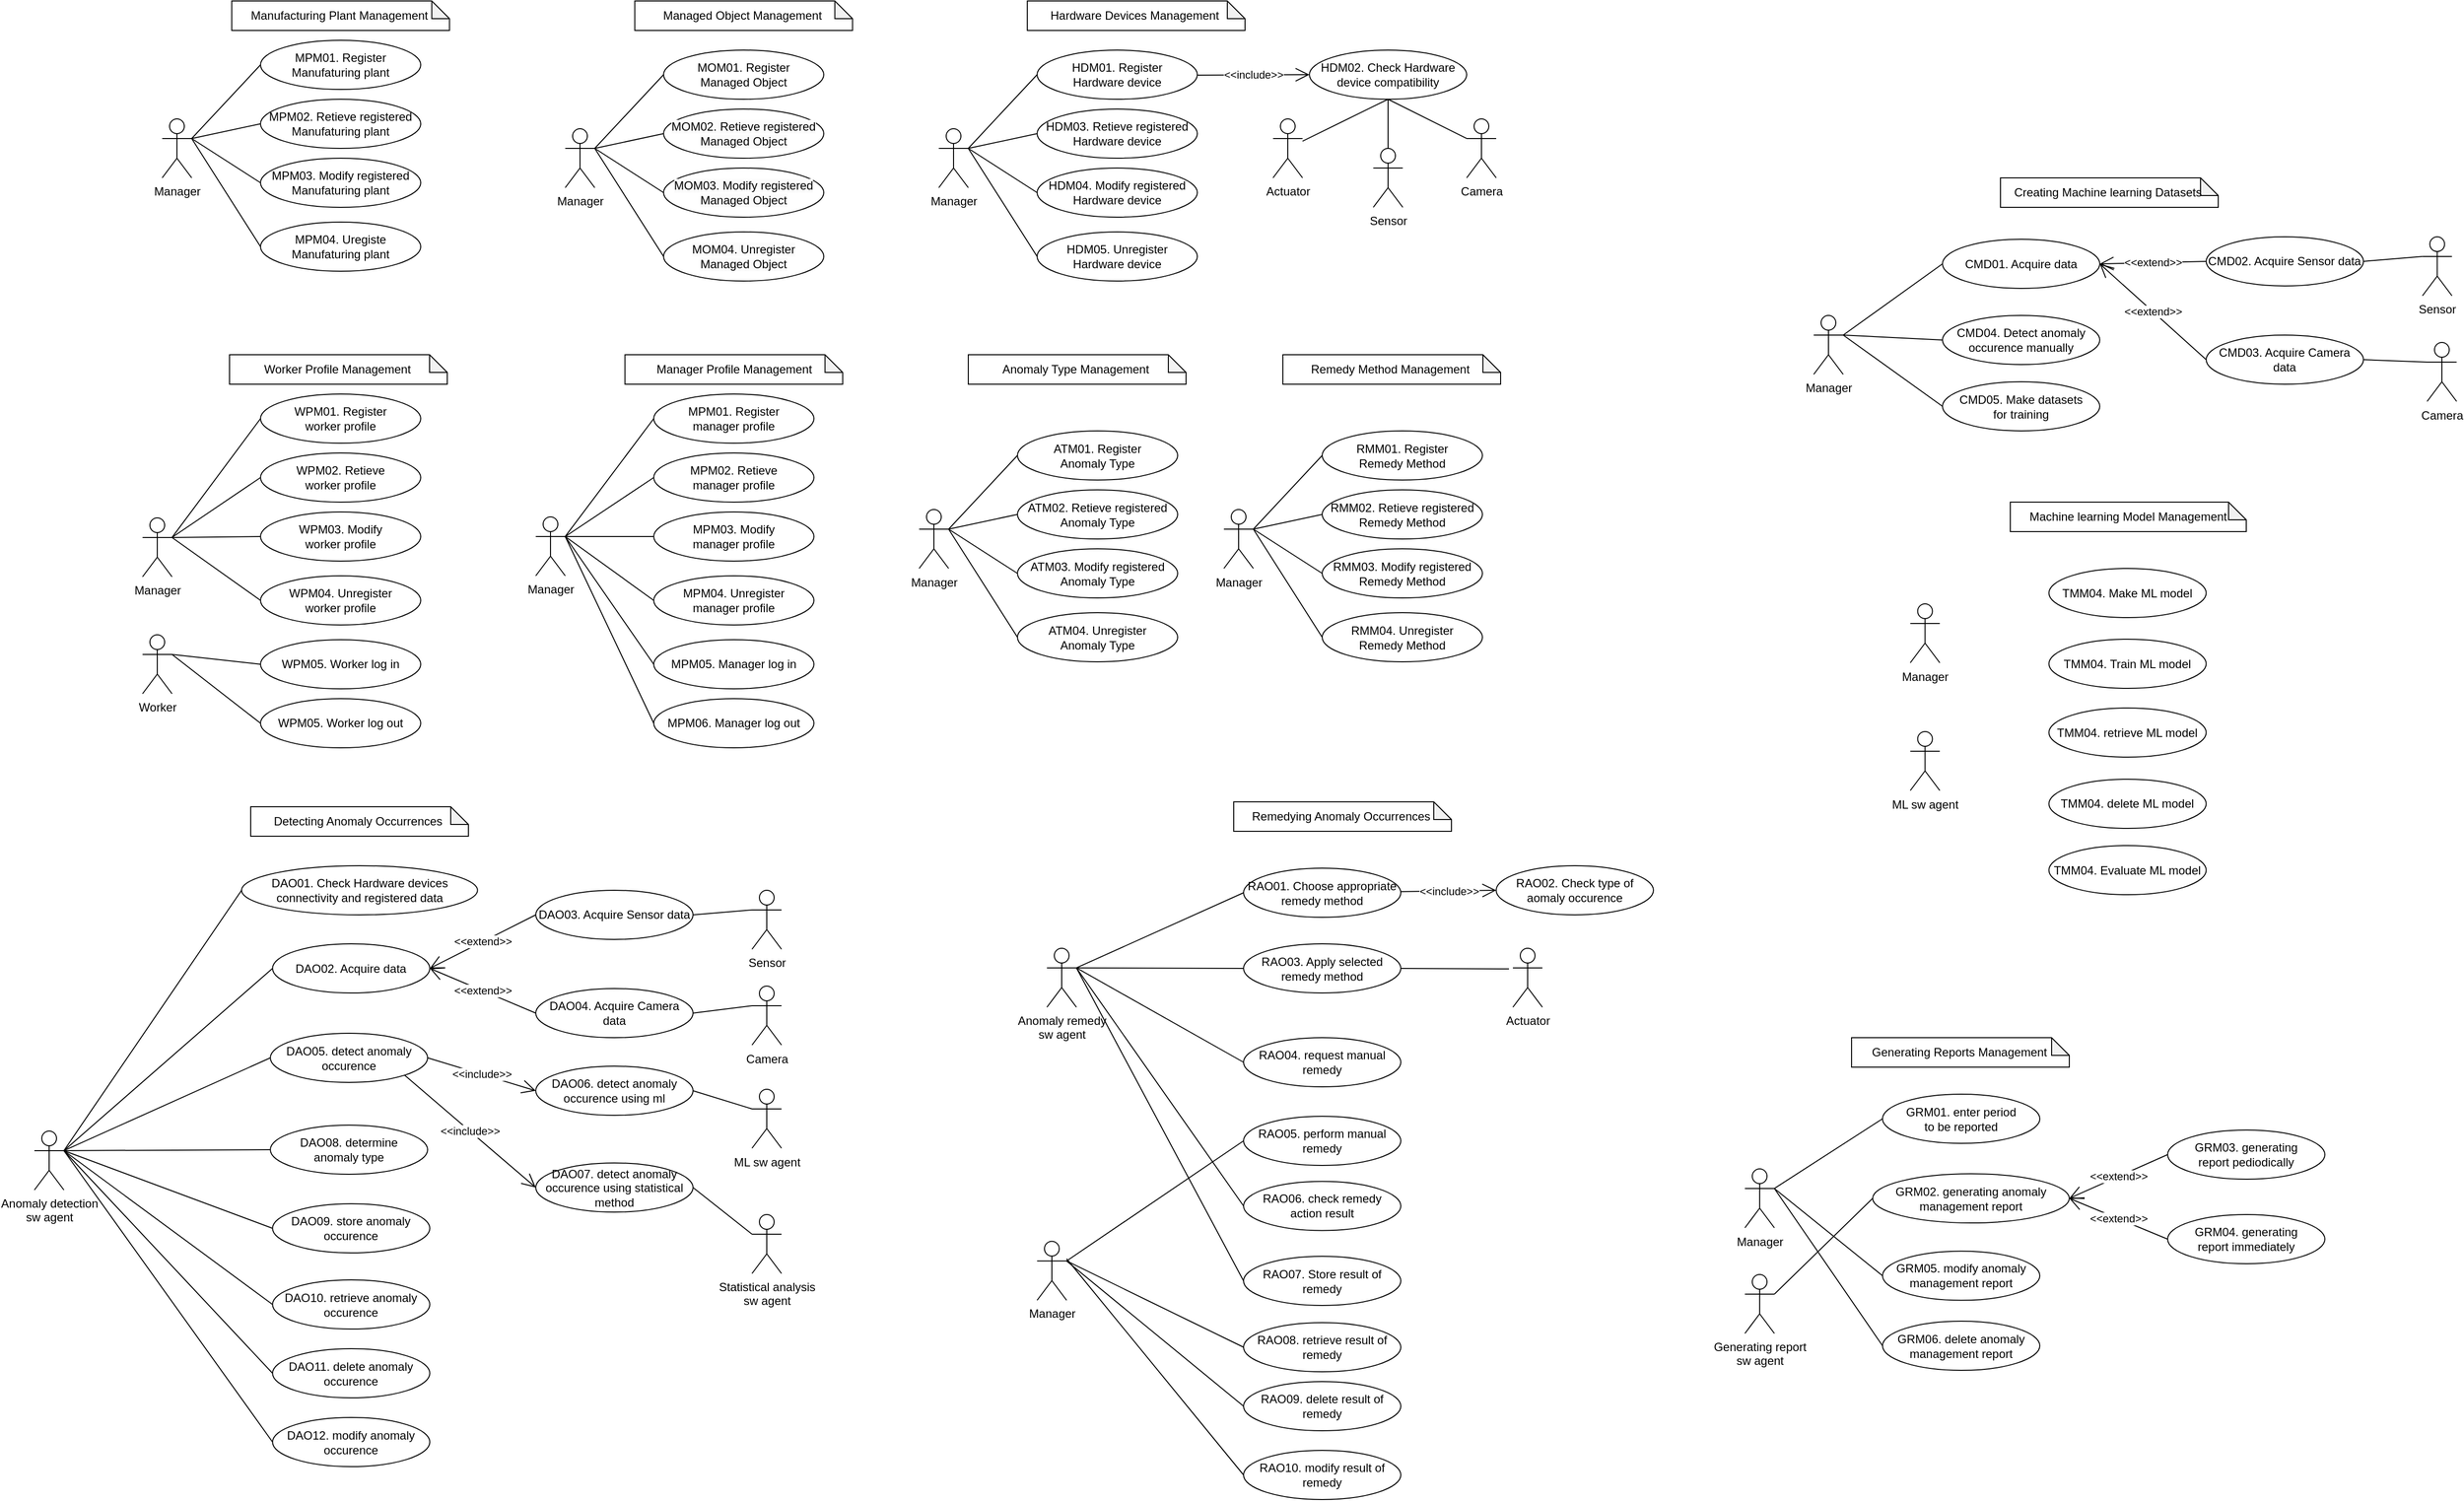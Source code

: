 <mxfile version="21.1.8" type="github">
  <diagram name="페이지-1" id="Hga_ohFz_0wG9BVyc5WL">
    <mxGraphModel dx="2442" dy="805" grid="1" gridSize="10" guides="1" tooltips="1" connect="1" arrows="1" fold="1" page="1" pageScale="1" pageWidth="827" pageHeight="1169" math="0" shadow="0">
      <root>
        <mxCell id="0" />
        <mxCell id="1" parent="0" />
        <mxCell id="D8IrkzfoG79wKrbjq1Is-1" value="Manager" style="shape=umlActor;verticalLabelPosition=bottom;verticalAlign=top;html=1;outlineConnect=0;" vertex="1" parent="1">
          <mxGeometry x="-650" y="140" width="30" height="60" as="geometry" />
        </mxCell>
        <mxCell id="D8IrkzfoG79wKrbjq1Is-2" value="MPM01. Register Manufaturing plant" style="ellipse;whiteSpace=wrap;html=1;" vertex="1" parent="1">
          <mxGeometry x="-550" y="60" width="163" height="50" as="geometry" />
        </mxCell>
        <mxCell id="D8IrkzfoG79wKrbjq1Is-3" value="MPM02. Retieve registered Manufaturing plant" style="ellipse;whiteSpace=wrap;html=1;" vertex="1" parent="1">
          <mxGeometry x="-550" y="120" width="163" height="50" as="geometry" />
        </mxCell>
        <mxCell id="D8IrkzfoG79wKrbjq1Is-4" value="MPM03. Modify registered Manufaturing plant" style="ellipse;whiteSpace=wrap;html=1;" vertex="1" parent="1">
          <mxGeometry x="-550" y="180" width="163" height="50" as="geometry" />
        </mxCell>
        <mxCell id="D8IrkzfoG79wKrbjq1Is-5" value="MPM04. Uregiste Manufaturing plant" style="ellipse;whiteSpace=wrap;html=1;" vertex="1" parent="1">
          <mxGeometry x="-550" y="245" width="163" height="50" as="geometry" />
        </mxCell>
        <mxCell id="D8IrkzfoG79wKrbjq1Is-6" value="" style="endArrow=none;html=1;rounded=0;exitX=1;exitY=0.333;exitDx=0;exitDy=0;exitPerimeter=0;entryX=0;entryY=0.5;entryDx=0;entryDy=0;" edge="1" parent="1" source="D8IrkzfoG79wKrbjq1Is-1" target="D8IrkzfoG79wKrbjq1Is-2">
          <mxGeometry width="50" height="50" relative="1" as="geometry">
            <mxPoint x="-390" y="320" as="sourcePoint" />
            <mxPoint x="-340" y="270" as="targetPoint" />
          </mxGeometry>
        </mxCell>
        <mxCell id="D8IrkzfoG79wKrbjq1Is-7" value="" style="endArrow=none;html=1;rounded=0;entryX=0;entryY=0.5;entryDx=0;entryDy=0;" edge="1" parent="1" target="D8IrkzfoG79wKrbjq1Is-3">
          <mxGeometry width="50" height="50" relative="1" as="geometry">
            <mxPoint x="-620" y="160" as="sourcePoint" />
            <mxPoint x="-540" y="95" as="targetPoint" />
          </mxGeometry>
        </mxCell>
        <mxCell id="D8IrkzfoG79wKrbjq1Is-8" value="" style="endArrow=none;html=1;rounded=0;entryX=0;entryY=0.5;entryDx=0;entryDy=0;" edge="1" parent="1" target="D8IrkzfoG79wKrbjq1Is-4">
          <mxGeometry width="50" height="50" relative="1" as="geometry">
            <mxPoint x="-620" y="160" as="sourcePoint" />
            <mxPoint x="-540" y="155" as="targetPoint" />
          </mxGeometry>
        </mxCell>
        <mxCell id="D8IrkzfoG79wKrbjq1Is-9" value="" style="endArrow=none;html=1;rounded=0;entryX=0;entryY=0.5;entryDx=0;entryDy=0;" edge="1" parent="1" target="D8IrkzfoG79wKrbjq1Is-5">
          <mxGeometry width="50" height="50" relative="1" as="geometry">
            <mxPoint x="-620" y="160" as="sourcePoint" />
            <mxPoint x="-540" y="215" as="targetPoint" />
          </mxGeometry>
        </mxCell>
        <mxCell id="D8IrkzfoG79wKrbjq1Is-10" value="Manager" style="shape=umlActor;verticalLabelPosition=bottom;verticalAlign=top;html=1;outlineConnect=0;" vertex="1" parent="1">
          <mxGeometry x="-240" y="150" width="30" height="60" as="geometry" />
        </mxCell>
        <mxCell id="D8IrkzfoG79wKrbjq1Is-11" value="MOM01. Register &lt;br&gt;Managed Object" style="ellipse;whiteSpace=wrap;html=1;" vertex="1" parent="1">
          <mxGeometry x="-140" y="70" width="163" height="50" as="geometry" />
        </mxCell>
        <mxCell id="D8IrkzfoG79wKrbjq1Is-12" value="&lt;span style=&quot;color: rgb(0, 0, 0); font-family: Helvetica; font-size: 12px; font-style: normal; font-variant-ligatures: normal; font-variant-caps: normal; font-weight: 400; letter-spacing: normal; orphans: 2; text-align: center; text-indent: 0px; text-transform: none; widows: 2; word-spacing: 0px; -webkit-text-stroke-width: 0px; background-color: rgb(251, 251, 251); text-decoration-thickness: initial; text-decoration-style: initial; text-decoration-color: initial; float: none; display: inline !important;&quot;&gt;MOM02. Retieve registered Managed Object&lt;/span&gt;" style="ellipse;whiteSpace=wrap;html=1;" vertex="1" parent="1">
          <mxGeometry x="-140" y="130" width="163" height="50" as="geometry" />
        </mxCell>
        <mxCell id="D8IrkzfoG79wKrbjq1Is-13" value="&lt;span style=&quot;color: rgb(0, 0, 0); font-family: Helvetica; font-size: 12px; font-style: normal; font-variant-ligatures: normal; font-variant-caps: normal; font-weight: 400; letter-spacing: normal; orphans: 2; text-align: center; text-indent: 0px; text-transform: none; widows: 2; word-spacing: 0px; -webkit-text-stroke-width: 0px; background-color: rgb(251, 251, 251); text-decoration-thickness: initial; text-decoration-style: initial; text-decoration-color: initial; float: none; display: inline !important;&quot;&gt;MOM03. Modify registered Managed Object&lt;/span&gt;" style="ellipse;whiteSpace=wrap;html=1;" vertex="1" parent="1">
          <mxGeometry x="-140" y="190" width="163" height="50" as="geometry" />
        </mxCell>
        <mxCell id="D8IrkzfoG79wKrbjq1Is-14" value="&lt;span style=&quot;color: rgb(0, 0, 0); font-family: Helvetica; font-size: 12px; font-style: normal; font-variant-ligatures: normal; font-variant-caps: normal; font-weight: 400; letter-spacing: normal; orphans: 2; text-align: center; text-indent: 0px; text-transform: none; widows: 2; word-spacing: 0px; -webkit-text-stroke-width: 0px; background-color: rgb(251, 251, 251); text-decoration-thickness: initial; text-decoration-style: initial; text-decoration-color: initial; float: none; display: inline !important;&quot;&gt;MOM04. Unregister &lt;br&gt;Managed Object&lt;/span&gt;" style="ellipse;whiteSpace=wrap;html=1;" vertex="1" parent="1">
          <mxGeometry x="-140" y="255" width="163" height="50" as="geometry" />
        </mxCell>
        <mxCell id="D8IrkzfoG79wKrbjq1Is-15" value="" style="endArrow=none;html=1;rounded=0;exitX=1;exitY=0.333;exitDx=0;exitDy=0;exitPerimeter=0;entryX=0;entryY=0.5;entryDx=0;entryDy=0;" edge="1" parent="1" source="D8IrkzfoG79wKrbjq1Is-10" target="D8IrkzfoG79wKrbjq1Is-11">
          <mxGeometry width="50" height="50" relative="1" as="geometry">
            <mxPoint x="20" y="330" as="sourcePoint" />
            <mxPoint x="70" y="280" as="targetPoint" />
          </mxGeometry>
        </mxCell>
        <mxCell id="D8IrkzfoG79wKrbjq1Is-16" value="" style="endArrow=none;html=1;rounded=0;entryX=0;entryY=0.5;entryDx=0;entryDy=0;" edge="1" parent="1" target="D8IrkzfoG79wKrbjq1Is-12">
          <mxGeometry width="50" height="50" relative="1" as="geometry">
            <mxPoint x="-210" y="170" as="sourcePoint" />
            <mxPoint x="-130" y="105" as="targetPoint" />
          </mxGeometry>
        </mxCell>
        <mxCell id="D8IrkzfoG79wKrbjq1Is-17" value="" style="endArrow=none;html=1;rounded=0;entryX=0;entryY=0.5;entryDx=0;entryDy=0;" edge="1" parent="1" target="D8IrkzfoG79wKrbjq1Is-13">
          <mxGeometry width="50" height="50" relative="1" as="geometry">
            <mxPoint x="-210" y="170" as="sourcePoint" />
            <mxPoint x="-130" y="165" as="targetPoint" />
          </mxGeometry>
        </mxCell>
        <mxCell id="D8IrkzfoG79wKrbjq1Is-18" value="" style="endArrow=none;html=1;rounded=0;entryX=0;entryY=0.5;entryDx=0;entryDy=0;" edge="1" parent="1" target="D8IrkzfoG79wKrbjq1Is-14">
          <mxGeometry width="50" height="50" relative="1" as="geometry">
            <mxPoint x="-210" y="170" as="sourcePoint" />
            <mxPoint x="-130" y="225" as="targetPoint" />
          </mxGeometry>
        </mxCell>
        <mxCell id="D8IrkzfoG79wKrbjq1Is-19" value="Manager" style="shape=umlActor;verticalLabelPosition=bottom;verticalAlign=top;html=1;outlineConnect=0;" vertex="1" parent="1">
          <mxGeometry x="140" y="150" width="30" height="60" as="geometry" />
        </mxCell>
        <mxCell id="D8IrkzfoG79wKrbjq1Is-20" value="HDM01. Register &lt;br&gt;Hardware device" style="ellipse;whiteSpace=wrap;html=1;" vertex="1" parent="1">
          <mxGeometry x="240" y="70" width="163" height="50" as="geometry" />
        </mxCell>
        <mxCell id="D8IrkzfoG79wKrbjq1Is-21" value="HDM03. Retieve registered Hardware device" style="ellipse;whiteSpace=wrap;html=1;" vertex="1" parent="1">
          <mxGeometry x="240" y="130" width="163" height="50" as="geometry" />
        </mxCell>
        <mxCell id="D8IrkzfoG79wKrbjq1Is-22" value="HDM04. Modify registered Hardware device" style="ellipse;whiteSpace=wrap;html=1;" vertex="1" parent="1">
          <mxGeometry x="240" y="190" width="163" height="50" as="geometry" />
        </mxCell>
        <mxCell id="D8IrkzfoG79wKrbjq1Is-23" value="HDM05. Unregister &lt;br&gt;Hardware device" style="ellipse;whiteSpace=wrap;html=1;" vertex="1" parent="1">
          <mxGeometry x="240" y="255" width="163" height="50" as="geometry" />
        </mxCell>
        <mxCell id="D8IrkzfoG79wKrbjq1Is-24" value="" style="endArrow=none;html=1;rounded=0;exitX=1;exitY=0.333;exitDx=0;exitDy=0;exitPerimeter=0;entryX=0;entryY=0.5;entryDx=0;entryDy=0;" edge="1" parent="1" source="D8IrkzfoG79wKrbjq1Is-19" target="D8IrkzfoG79wKrbjq1Is-20">
          <mxGeometry width="50" height="50" relative="1" as="geometry">
            <mxPoint x="400" y="330" as="sourcePoint" />
            <mxPoint x="450" y="280" as="targetPoint" />
          </mxGeometry>
        </mxCell>
        <mxCell id="D8IrkzfoG79wKrbjq1Is-25" value="" style="endArrow=none;html=1;rounded=0;entryX=0;entryY=0.5;entryDx=0;entryDy=0;" edge="1" parent="1" target="D8IrkzfoG79wKrbjq1Is-21">
          <mxGeometry width="50" height="50" relative="1" as="geometry">
            <mxPoint x="170" y="170" as="sourcePoint" />
            <mxPoint x="250" y="105" as="targetPoint" />
          </mxGeometry>
        </mxCell>
        <mxCell id="D8IrkzfoG79wKrbjq1Is-26" value="" style="endArrow=none;html=1;rounded=0;entryX=0;entryY=0.5;entryDx=0;entryDy=0;" edge="1" parent="1" target="D8IrkzfoG79wKrbjq1Is-22">
          <mxGeometry width="50" height="50" relative="1" as="geometry">
            <mxPoint x="170" y="170" as="sourcePoint" />
            <mxPoint x="250" y="165" as="targetPoint" />
          </mxGeometry>
        </mxCell>
        <mxCell id="D8IrkzfoG79wKrbjq1Is-27" value="" style="endArrow=none;html=1;rounded=0;entryX=0;entryY=0.5;entryDx=0;entryDy=0;" edge="1" parent="1" target="D8IrkzfoG79wKrbjq1Is-23">
          <mxGeometry width="50" height="50" relative="1" as="geometry">
            <mxPoint x="170" y="170" as="sourcePoint" />
            <mxPoint x="250" y="225" as="targetPoint" />
          </mxGeometry>
        </mxCell>
        <mxCell id="D8IrkzfoG79wKrbjq1Is-28" value="Manager" style="shape=umlActor;verticalLabelPosition=bottom;verticalAlign=top;html=1;outlineConnect=0;" vertex="1" parent="1">
          <mxGeometry x="-670" y="546" width="30" height="60" as="geometry" />
        </mxCell>
        <mxCell id="D8IrkzfoG79wKrbjq1Is-29" value="WPM01. Register &lt;br&gt;worker profile" style="ellipse;whiteSpace=wrap;html=1;" vertex="1" parent="1">
          <mxGeometry x="-550" y="420" width="163" height="50" as="geometry" />
        </mxCell>
        <mxCell id="D8IrkzfoG79wKrbjq1Is-30" value="WPM02. Retieve&lt;br style=&quot;border-color: var(--border-color);&quot;&gt;worker profile" style="ellipse;whiteSpace=wrap;html=1;" vertex="1" parent="1">
          <mxGeometry x="-550" y="480" width="163" height="50" as="geometry" />
        </mxCell>
        <mxCell id="D8IrkzfoG79wKrbjq1Is-31" value="WPM03. Modify&lt;br style=&quot;border-color: var(--border-color);&quot;&gt;worker profile" style="ellipse;whiteSpace=wrap;html=1;" vertex="1" parent="1">
          <mxGeometry x="-550" y="540" width="163" height="50" as="geometry" />
        </mxCell>
        <mxCell id="D8IrkzfoG79wKrbjq1Is-32" value="WPM04. Unregister&lt;br style=&quot;border-color: var(--border-color);&quot;&gt;worker profile" style="ellipse;whiteSpace=wrap;html=1;" vertex="1" parent="1">
          <mxGeometry x="-550" y="605" width="163" height="50" as="geometry" />
        </mxCell>
        <mxCell id="D8IrkzfoG79wKrbjq1Is-33" value="" style="endArrow=none;html=1;rounded=0;exitX=1;exitY=0.333;exitDx=0;exitDy=0;exitPerimeter=0;entryX=0;entryY=0.5;entryDx=0;entryDy=0;" edge="1" parent="1" source="D8IrkzfoG79wKrbjq1Is-28" target="D8IrkzfoG79wKrbjq1Is-29">
          <mxGeometry width="50" height="50" relative="1" as="geometry">
            <mxPoint x="-390" y="680" as="sourcePoint" />
            <mxPoint x="-340" y="630" as="targetPoint" />
          </mxGeometry>
        </mxCell>
        <mxCell id="D8IrkzfoG79wKrbjq1Is-34" value="" style="endArrow=none;html=1;rounded=0;entryX=0;entryY=0.5;entryDx=0;entryDy=0;" edge="1" parent="1" source="D8IrkzfoG79wKrbjq1Is-28" target="D8IrkzfoG79wKrbjq1Is-30">
          <mxGeometry width="50" height="50" relative="1" as="geometry">
            <mxPoint x="-630" y="580" as="sourcePoint" />
            <mxPoint x="-540" y="455" as="targetPoint" />
          </mxGeometry>
        </mxCell>
        <mxCell id="D8IrkzfoG79wKrbjq1Is-35" value="" style="endArrow=none;html=1;rounded=0;entryX=0;entryY=0.5;entryDx=0;entryDy=0;exitX=1;exitY=0.333;exitDx=0;exitDy=0;exitPerimeter=0;" edge="1" parent="1" source="D8IrkzfoG79wKrbjq1Is-28" target="D8IrkzfoG79wKrbjq1Is-31">
          <mxGeometry width="50" height="50" relative="1" as="geometry">
            <mxPoint x="-630" y="570" as="sourcePoint" />
            <mxPoint x="-540" y="515" as="targetPoint" />
          </mxGeometry>
        </mxCell>
        <mxCell id="D8IrkzfoG79wKrbjq1Is-36" value="" style="endArrow=none;html=1;rounded=0;entryX=0;entryY=0.5;entryDx=0;entryDy=0;exitX=1;exitY=0.333;exitDx=0;exitDy=0;exitPerimeter=0;" edge="1" parent="1" source="D8IrkzfoG79wKrbjq1Is-28" target="D8IrkzfoG79wKrbjq1Is-32">
          <mxGeometry width="50" height="50" relative="1" as="geometry">
            <mxPoint x="-630" y="580" as="sourcePoint" />
            <mxPoint x="-540" y="575" as="targetPoint" />
          </mxGeometry>
        </mxCell>
        <mxCell id="D8IrkzfoG79wKrbjq1Is-37" value="WPM05. Worker log in" style="ellipse;whiteSpace=wrap;html=1;" vertex="1" parent="1">
          <mxGeometry x="-550" y="670" width="163" height="50" as="geometry" />
        </mxCell>
        <mxCell id="D8IrkzfoG79wKrbjq1Is-38" value="WPM05. Worker log out" style="ellipse;whiteSpace=wrap;html=1;" vertex="1" parent="1">
          <mxGeometry x="-550" y="730" width="163" height="50" as="geometry" />
        </mxCell>
        <mxCell id="D8IrkzfoG79wKrbjq1Is-39" value="" style="endArrow=none;html=1;rounded=0;entryX=0;entryY=0.5;entryDx=0;entryDy=0;exitX=1;exitY=0.333;exitDx=0;exitDy=0;exitPerimeter=0;" edge="1" parent="1" source="D8IrkzfoG79wKrbjq1Is-114" target="D8IrkzfoG79wKrbjq1Is-37">
          <mxGeometry width="50" height="50" relative="1" as="geometry">
            <mxPoint x="-630" y="580" as="sourcePoint" />
            <mxPoint x="-300" y="740" as="targetPoint" />
          </mxGeometry>
        </mxCell>
        <mxCell id="D8IrkzfoG79wKrbjq1Is-40" value="" style="endArrow=none;html=1;rounded=0;entryX=0;entryY=0.5;entryDx=0;entryDy=0;exitX=1;exitY=0.333;exitDx=0;exitDy=0;exitPerimeter=0;" edge="1" parent="1" source="D8IrkzfoG79wKrbjq1Is-114" target="D8IrkzfoG79wKrbjq1Is-38">
          <mxGeometry width="50" height="50" relative="1" as="geometry">
            <mxPoint x="-630" y="570" as="sourcePoint" />
            <mxPoint x="-300" y="740" as="targetPoint" />
          </mxGeometry>
        </mxCell>
        <mxCell id="D8IrkzfoG79wKrbjq1Is-41" value="Manager" style="shape=umlActor;verticalLabelPosition=bottom;verticalAlign=top;html=1;outlineConnect=0;" vertex="1" parent="1">
          <mxGeometry x="-270" y="545" width="30" height="60" as="geometry" />
        </mxCell>
        <mxCell id="D8IrkzfoG79wKrbjq1Is-42" value="MPM01. Register &lt;br&gt;manager profile" style="ellipse;whiteSpace=wrap;html=1;" vertex="1" parent="1">
          <mxGeometry x="-150" y="420" width="163" height="50" as="geometry" />
        </mxCell>
        <mxCell id="D8IrkzfoG79wKrbjq1Is-43" value="MPM02. Retieve&lt;br style=&quot;border-color: var(--border-color);&quot;&gt;manager profile" style="ellipse;whiteSpace=wrap;html=1;" vertex="1" parent="1">
          <mxGeometry x="-150" y="480" width="163" height="50" as="geometry" />
        </mxCell>
        <mxCell id="D8IrkzfoG79wKrbjq1Is-44" value="MPM03. Modify&lt;br style=&quot;border-color: var(--border-color);&quot;&gt;manager profile" style="ellipse;whiteSpace=wrap;html=1;" vertex="1" parent="1">
          <mxGeometry x="-150" y="540" width="163" height="50" as="geometry" />
        </mxCell>
        <mxCell id="D8IrkzfoG79wKrbjq1Is-45" value="MPM04. Unregister&lt;br style=&quot;border-color: var(--border-color);&quot;&gt;manager profile" style="ellipse;whiteSpace=wrap;html=1;" vertex="1" parent="1">
          <mxGeometry x="-150" y="605" width="163" height="50" as="geometry" />
        </mxCell>
        <mxCell id="D8IrkzfoG79wKrbjq1Is-46" value="" style="endArrow=none;html=1;rounded=0;exitX=1;exitY=0.333;exitDx=0;exitDy=0;exitPerimeter=0;entryX=0;entryY=0.5;entryDx=0;entryDy=0;" edge="1" parent="1" source="D8IrkzfoG79wKrbjq1Is-41" target="D8IrkzfoG79wKrbjq1Is-42">
          <mxGeometry width="50" height="50" relative="1" as="geometry">
            <mxPoint x="10" y="680" as="sourcePoint" />
            <mxPoint x="60" y="630" as="targetPoint" />
          </mxGeometry>
        </mxCell>
        <mxCell id="D8IrkzfoG79wKrbjq1Is-47" value="" style="endArrow=none;html=1;rounded=0;entryX=0;entryY=0.5;entryDx=0;entryDy=0;" edge="1" parent="1" source="D8IrkzfoG79wKrbjq1Is-41" target="D8IrkzfoG79wKrbjq1Is-43">
          <mxGeometry width="50" height="50" relative="1" as="geometry">
            <mxPoint x="-230" y="580" as="sourcePoint" />
            <mxPoint x="-140" y="455" as="targetPoint" />
          </mxGeometry>
        </mxCell>
        <mxCell id="D8IrkzfoG79wKrbjq1Is-48" value="" style="endArrow=none;html=1;rounded=0;entryX=0;entryY=0.5;entryDx=0;entryDy=0;exitX=1;exitY=0.333;exitDx=0;exitDy=0;exitPerimeter=0;" edge="1" parent="1" source="D8IrkzfoG79wKrbjq1Is-41" target="D8IrkzfoG79wKrbjq1Is-44">
          <mxGeometry width="50" height="50" relative="1" as="geometry">
            <mxPoint x="-230" y="570" as="sourcePoint" />
            <mxPoint x="-140" y="515" as="targetPoint" />
          </mxGeometry>
        </mxCell>
        <mxCell id="D8IrkzfoG79wKrbjq1Is-49" value="" style="endArrow=none;html=1;rounded=0;entryX=0;entryY=0.5;entryDx=0;entryDy=0;exitX=1;exitY=0.333;exitDx=0;exitDy=0;exitPerimeter=0;" edge="1" parent="1" source="D8IrkzfoG79wKrbjq1Is-41" target="D8IrkzfoG79wKrbjq1Is-45">
          <mxGeometry width="50" height="50" relative="1" as="geometry">
            <mxPoint x="-230" y="580" as="sourcePoint" />
            <mxPoint x="-140" y="575" as="targetPoint" />
          </mxGeometry>
        </mxCell>
        <mxCell id="D8IrkzfoG79wKrbjq1Is-50" value="MPM05. Manager log in" style="ellipse;whiteSpace=wrap;html=1;" vertex="1" parent="1">
          <mxGeometry x="-150" y="670" width="163" height="50" as="geometry" />
        </mxCell>
        <mxCell id="D8IrkzfoG79wKrbjq1Is-51" value="MPM06. Manager log out" style="ellipse;whiteSpace=wrap;html=1;" vertex="1" parent="1">
          <mxGeometry x="-150" y="730" width="163" height="50" as="geometry" />
        </mxCell>
        <mxCell id="D8IrkzfoG79wKrbjq1Is-52" value="" style="endArrow=none;html=1;rounded=0;entryX=0;entryY=0.5;entryDx=0;entryDy=0;exitX=1;exitY=0.333;exitDx=0;exitDy=0;exitPerimeter=0;" edge="1" parent="1" source="D8IrkzfoG79wKrbjq1Is-41" target="D8IrkzfoG79wKrbjq1Is-50">
          <mxGeometry width="50" height="50" relative="1" as="geometry">
            <mxPoint x="-230" y="580" as="sourcePoint" />
            <mxPoint x="100" y="740" as="targetPoint" />
          </mxGeometry>
        </mxCell>
        <mxCell id="D8IrkzfoG79wKrbjq1Is-53" value="" style="endArrow=none;html=1;rounded=0;entryX=0;entryY=0.5;entryDx=0;entryDy=0;exitX=1;exitY=0.333;exitDx=0;exitDy=0;exitPerimeter=0;" edge="1" parent="1" source="D8IrkzfoG79wKrbjq1Is-41" target="D8IrkzfoG79wKrbjq1Is-51">
          <mxGeometry width="50" height="50" relative="1" as="geometry">
            <mxPoint x="-230" y="570" as="sourcePoint" />
            <mxPoint x="100" y="740" as="targetPoint" />
          </mxGeometry>
        </mxCell>
        <mxCell id="D8IrkzfoG79wKrbjq1Is-54" value="Manager" style="shape=umlActor;verticalLabelPosition=bottom;verticalAlign=top;html=1;outlineConnect=0;" vertex="1" parent="1">
          <mxGeometry x="120" y="537.5" width="30" height="60" as="geometry" />
        </mxCell>
        <mxCell id="D8IrkzfoG79wKrbjq1Is-55" value="ATM01. Register &lt;br&gt;Anomaly Type" style="ellipse;whiteSpace=wrap;html=1;" vertex="1" parent="1">
          <mxGeometry x="220" y="457.5" width="163" height="50" as="geometry" />
        </mxCell>
        <mxCell id="D8IrkzfoG79wKrbjq1Is-56" value="ATM02. Retieve registered Anomaly Type" style="ellipse;whiteSpace=wrap;html=1;" vertex="1" parent="1">
          <mxGeometry x="220" y="517.5" width="163" height="50" as="geometry" />
        </mxCell>
        <mxCell id="D8IrkzfoG79wKrbjq1Is-57" value="ATM03. Modify registered Anomaly Type" style="ellipse;whiteSpace=wrap;html=1;" vertex="1" parent="1">
          <mxGeometry x="220" y="577.5" width="163" height="50" as="geometry" />
        </mxCell>
        <mxCell id="D8IrkzfoG79wKrbjq1Is-58" value="ATM04. Unregister &lt;br&gt;Anomaly Type" style="ellipse;whiteSpace=wrap;html=1;" vertex="1" parent="1">
          <mxGeometry x="220" y="642.5" width="163" height="50" as="geometry" />
        </mxCell>
        <mxCell id="D8IrkzfoG79wKrbjq1Is-59" value="" style="endArrow=none;html=1;rounded=0;exitX=1;exitY=0.333;exitDx=0;exitDy=0;exitPerimeter=0;entryX=0;entryY=0.5;entryDx=0;entryDy=0;" edge="1" parent="1" source="D8IrkzfoG79wKrbjq1Is-54" target="D8IrkzfoG79wKrbjq1Is-55">
          <mxGeometry width="50" height="50" relative="1" as="geometry">
            <mxPoint x="380" y="717.5" as="sourcePoint" />
            <mxPoint x="430" y="667.5" as="targetPoint" />
          </mxGeometry>
        </mxCell>
        <mxCell id="D8IrkzfoG79wKrbjq1Is-60" value="" style="endArrow=none;html=1;rounded=0;entryX=0;entryY=0.5;entryDx=0;entryDy=0;" edge="1" parent="1" target="D8IrkzfoG79wKrbjq1Is-56">
          <mxGeometry width="50" height="50" relative="1" as="geometry">
            <mxPoint x="150" y="557.5" as="sourcePoint" />
            <mxPoint x="230" y="492.5" as="targetPoint" />
          </mxGeometry>
        </mxCell>
        <mxCell id="D8IrkzfoG79wKrbjq1Is-61" value="" style="endArrow=none;html=1;rounded=0;entryX=0;entryY=0.5;entryDx=0;entryDy=0;" edge="1" parent="1" target="D8IrkzfoG79wKrbjq1Is-57">
          <mxGeometry width="50" height="50" relative="1" as="geometry">
            <mxPoint x="150" y="557.5" as="sourcePoint" />
            <mxPoint x="230" y="552.5" as="targetPoint" />
          </mxGeometry>
        </mxCell>
        <mxCell id="D8IrkzfoG79wKrbjq1Is-62" value="" style="endArrow=none;html=1;rounded=0;entryX=0;entryY=0.5;entryDx=0;entryDy=0;" edge="1" parent="1" target="D8IrkzfoG79wKrbjq1Is-58">
          <mxGeometry width="50" height="50" relative="1" as="geometry">
            <mxPoint x="150" y="557.5" as="sourcePoint" />
            <mxPoint x="230" y="612.5" as="targetPoint" />
          </mxGeometry>
        </mxCell>
        <mxCell id="D8IrkzfoG79wKrbjq1Is-63" value="Manager" style="shape=umlActor;verticalLabelPosition=bottom;verticalAlign=top;html=1;outlineConnect=0;" vertex="1" parent="1">
          <mxGeometry x="430" y="537.5" width="30" height="60" as="geometry" />
        </mxCell>
        <mxCell id="D8IrkzfoG79wKrbjq1Is-64" value="RMM01. Register &lt;br&gt;Remedy Method" style="ellipse;whiteSpace=wrap;html=1;" vertex="1" parent="1">
          <mxGeometry x="530" y="457.5" width="163" height="50" as="geometry" />
        </mxCell>
        <mxCell id="D8IrkzfoG79wKrbjq1Is-65" value="RMM02. Retieve registered Remedy Method" style="ellipse;whiteSpace=wrap;html=1;" vertex="1" parent="1">
          <mxGeometry x="530" y="517.5" width="163" height="50" as="geometry" />
        </mxCell>
        <mxCell id="D8IrkzfoG79wKrbjq1Is-66" value="RMM03. Modify registered Remedy Method" style="ellipse;whiteSpace=wrap;html=1;" vertex="1" parent="1">
          <mxGeometry x="530" y="577.5" width="163" height="50" as="geometry" />
        </mxCell>
        <mxCell id="D8IrkzfoG79wKrbjq1Is-67" value="RMM04. Unregister &lt;br&gt;Remedy Method" style="ellipse;whiteSpace=wrap;html=1;" vertex="1" parent="1">
          <mxGeometry x="530" y="642.5" width="163" height="50" as="geometry" />
        </mxCell>
        <mxCell id="D8IrkzfoG79wKrbjq1Is-68" value="" style="endArrow=none;html=1;rounded=0;exitX=1;exitY=0.333;exitDx=0;exitDy=0;exitPerimeter=0;entryX=0;entryY=0.5;entryDx=0;entryDy=0;" edge="1" parent="1" source="D8IrkzfoG79wKrbjq1Is-63" target="D8IrkzfoG79wKrbjq1Is-64">
          <mxGeometry width="50" height="50" relative="1" as="geometry">
            <mxPoint x="690" y="717.5" as="sourcePoint" />
            <mxPoint x="740" y="667.5" as="targetPoint" />
          </mxGeometry>
        </mxCell>
        <mxCell id="D8IrkzfoG79wKrbjq1Is-69" value="" style="endArrow=none;html=1;rounded=0;entryX=0;entryY=0.5;entryDx=0;entryDy=0;" edge="1" parent="1" target="D8IrkzfoG79wKrbjq1Is-65">
          <mxGeometry width="50" height="50" relative="1" as="geometry">
            <mxPoint x="460" y="557.5" as="sourcePoint" />
            <mxPoint x="540" y="492.5" as="targetPoint" />
          </mxGeometry>
        </mxCell>
        <mxCell id="D8IrkzfoG79wKrbjq1Is-70" value="" style="endArrow=none;html=1;rounded=0;entryX=0;entryY=0.5;entryDx=0;entryDy=0;" edge="1" parent="1" target="D8IrkzfoG79wKrbjq1Is-66">
          <mxGeometry width="50" height="50" relative="1" as="geometry">
            <mxPoint x="460" y="557.5" as="sourcePoint" />
            <mxPoint x="540" y="552.5" as="targetPoint" />
          </mxGeometry>
        </mxCell>
        <mxCell id="D8IrkzfoG79wKrbjq1Is-71" value="" style="endArrow=none;html=1;rounded=0;entryX=0;entryY=0.5;entryDx=0;entryDy=0;" edge="1" parent="1" target="D8IrkzfoG79wKrbjq1Is-67">
          <mxGeometry width="50" height="50" relative="1" as="geometry">
            <mxPoint x="460" y="557.5" as="sourcePoint" />
            <mxPoint x="540" y="612.5" as="targetPoint" />
          </mxGeometry>
        </mxCell>
        <mxCell id="D8IrkzfoG79wKrbjq1Is-72" value="Anomaly detection&lt;br&gt;sw agent" style="shape=umlActor;verticalLabelPosition=bottom;verticalAlign=top;html=1;outlineConnect=0;" vertex="1" parent="1">
          <mxGeometry x="-780" y="1170" width="30" height="60" as="geometry" />
        </mxCell>
        <mxCell id="D8IrkzfoG79wKrbjq1Is-73" value="DAO01. Check Hardware devices connectivity and registered data" style="ellipse;whiteSpace=wrap;html=1;" vertex="1" parent="1">
          <mxGeometry x="-569.25" y="900" width="240" height="50" as="geometry" />
        </mxCell>
        <mxCell id="D8IrkzfoG79wKrbjq1Is-74" value="DAO02. Acquire data" style="ellipse;whiteSpace=wrap;html=1;" vertex="1" parent="1">
          <mxGeometry x="-537.75" y="979.5" width="160" height="50" as="geometry" />
        </mxCell>
        <mxCell id="D8IrkzfoG79wKrbjq1Is-76" value="DAO05. detect anomaly occurence" style="ellipse;whiteSpace=wrap;html=1;" vertex="1" parent="1">
          <mxGeometry x="-540" y="1070.5" width="160" height="50" as="geometry" />
        </mxCell>
        <mxCell id="D8IrkzfoG79wKrbjq1Is-78" value="Statistical analysis&lt;br&gt;sw agent" style="shape=umlActor;verticalLabelPosition=bottom;verticalAlign=top;html=1;outlineConnect=0;" vertex="1" parent="1">
          <mxGeometry x="-50" y="1255" width="30" height="60" as="geometry" />
        </mxCell>
        <mxCell id="D8IrkzfoG79wKrbjq1Is-79" value="" style="endArrow=none;html=1;rounded=0;entryX=0;entryY=0.5;entryDx=0;entryDy=0;exitX=1;exitY=0.333;exitDx=0;exitDy=0;exitPerimeter=0;" edge="1" parent="1" source="D8IrkzfoG79wKrbjq1Is-72" target="D8IrkzfoG79wKrbjq1Is-73">
          <mxGeometry width="50" height="50" relative="1" as="geometry">
            <mxPoint x="-630" y="1170" as="sourcePoint" />
            <mxPoint x="-537" y="1125" as="targetPoint" />
          </mxGeometry>
        </mxCell>
        <mxCell id="D8IrkzfoG79wKrbjq1Is-80" value="" style="endArrow=none;html=1;rounded=0;entryX=1;entryY=0.5;entryDx=0;entryDy=0;exitX=0;exitY=0.333;exitDx=0;exitDy=0;exitPerimeter=0;" edge="1" parent="1" source="D8IrkzfoG79wKrbjq1Is-156" target="D8IrkzfoG79wKrbjq1Is-151">
          <mxGeometry width="50" height="50" relative="1" as="geometry">
            <mxPoint x="2.25" y="1130" as="sourcePoint" />
            <mxPoint x="-369" y="1200" as="targetPoint" />
          </mxGeometry>
        </mxCell>
        <mxCell id="D8IrkzfoG79wKrbjq1Is-81" value="" style="endArrow=none;html=1;rounded=0;entryX=0;entryY=0.333;entryDx=0;entryDy=0;entryPerimeter=0;exitX=1;exitY=0.5;exitDx=0;exitDy=0;" edge="1" parent="1" source="D8IrkzfoG79wKrbjq1Is-152" target="D8IrkzfoG79wKrbjq1Is-78">
          <mxGeometry width="50" height="50" relative="1" as="geometry">
            <mxPoint x="-540" y="1260" as="sourcePoint" />
            <mxPoint x="-369" y="1200" as="targetPoint" />
          </mxGeometry>
        </mxCell>
        <mxCell id="D8IrkzfoG79wKrbjq1Is-82" value="Anomaly remedy&lt;br&gt;sw agent" style="shape=umlActor;verticalLabelPosition=bottom;verticalAlign=top;html=1;outlineConnect=0;" vertex="1" parent="1">
          <mxGeometry x="250" y="984" width="30" height="60" as="geometry" />
        </mxCell>
        <mxCell id="D8IrkzfoG79wKrbjq1Is-83" value="RAO02.&amp;nbsp;Check type of aomaly occurence" style="ellipse;whiteSpace=wrap;html=1;" vertex="1" parent="1">
          <mxGeometry x="707" y="900" width="160" height="50" as="geometry" />
        </mxCell>
        <mxCell id="D8IrkzfoG79wKrbjq1Is-84" value="RAO01.&amp;nbsp;Choose appropriate remedy method" style="ellipse;whiteSpace=wrap;html=1;" vertex="1" parent="1">
          <mxGeometry x="450" y="902.5" width="160" height="50" as="geometry" />
        </mxCell>
        <mxCell id="D8IrkzfoG79wKrbjq1Is-85" value="RAO03. Apply selected remedy method" style="ellipse;whiteSpace=wrap;html=1;" vertex="1" parent="1">
          <mxGeometry x="450" y="979.5" width="160" height="50" as="geometry" />
        </mxCell>
        <mxCell id="D8IrkzfoG79wKrbjq1Is-87" value="" style="endArrow=none;html=1;rounded=0;entryX=0;entryY=0.5;entryDx=0;entryDy=0;exitX=1;exitY=0.333;exitDx=0;exitDy=0;exitPerimeter=0;" edge="1" parent="1" source="D8IrkzfoG79wKrbjq1Is-82" target="D8IrkzfoG79wKrbjq1Is-84">
          <mxGeometry width="50" height="50" relative="1" as="geometry">
            <mxPoint x="290" y="935" as="sourcePoint" />
            <mxPoint x="430" y="810" as="targetPoint" />
          </mxGeometry>
        </mxCell>
        <mxCell id="D8IrkzfoG79wKrbjq1Is-88" value="" style="endArrow=none;html=1;rounded=0;entryX=0;entryY=0.5;entryDx=0;entryDy=0;exitX=1;exitY=0.333;exitDx=0;exitDy=0;exitPerimeter=0;" edge="1" parent="1" target="D8IrkzfoG79wKrbjq1Is-85" source="D8IrkzfoG79wKrbjq1Is-82">
          <mxGeometry width="50" height="50" relative="1" as="geometry">
            <mxPoint x="280" y="925" as="sourcePoint" />
            <mxPoint x="430" y="880" as="targetPoint" />
          </mxGeometry>
        </mxCell>
        <mxCell id="D8IrkzfoG79wKrbjq1Is-89" value="" style="endArrow=none;html=1;rounded=0;entryX=0;entryY=0.5;entryDx=0;entryDy=0;exitX=1;exitY=0.333;exitDx=0;exitDy=0;exitPerimeter=0;" edge="1" parent="1" source="D8IrkzfoG79wKrbjq1Is-82" target="D8IrkzfoG79wKrbjq1Is-138">
          <mxGeometry width="50" height="50" relative="1" as="geometry">
            <mxPoint x="280" y="935" as="sourcePoint" />
            <mxPoint x="450" y="1400" as="targetPoint" />
          </mxGeometry>
        </mxCell>
        <mxCell id="D8IrkzfoG79wKrbjq1Is-90" value="Manager" style="shape=umlActor;verticalLabelPosition=bottom;verticalAlign=top;html=1;outlineConnect=0;" vertex="1" parent="1">
          <mxGeometry x="240" y="1282.25" width="30" height="60" as="geometry" />
        </mxCell>
        <mxCell id="D8IrkzfoG79wKrbjq1Is-91" value="Generating report&lt;br&gt;sw agent" style="shape=umlActor;verticalLabelPosition=bottom;verticalAlign=top;html=1;outlineConnect=0;" vertex="1" parent="1">
          <mxGeometry x="960" y="1316" width="30" height="60" as="geometry" />
        </mxCell>
        <mxCell id="D8IrkzfoG79wKrbjq1Is-92" value="GRM01. enter period &lt;br&gt;to be reported" style="ellipse;whiteSpace=wrap;html=1;" vertex="1" parent="1">
          <mxGeometry x="1100" y="1132.5" width="160" height="50" as="geometry" />
        </mxCell>
        <mxCell id="D8IrkzfoG79wKrbjq1Is-93" value="RAO07. Store result of remedy" style="ellipse;whiteSpace=wrap;html=1;" vertex="1" parent="1">
          <mxGeometry x="450" y="1297.5" width="160" height="50" as="geometry" />
        </mxCell>
        <mxCell id="D8IrkzfoG79wKrbjq1Is-94" value="" style="endArrow=none;html=1;rounded=0;entryX=0;entryY=0.5;entryDx=0;entryDy=0;exitX=1;exitY=0.333;exitDx=0;exitDy=0;exitPerimeter=0;" edge="1" parent="1" target="D8IrkzfoG79wKrbjq1Is-93" source="D8IrkzfoG79wKrbjq1Is-82">
          <mxGeometry width="50" height="50" relative="1" as="geometry">
            <mxPoint x="280" y="925" as="sourcePoint" />
            <mxPoint x="430" y="1030" as="targetPoint" />
          </mxGeometry>
        </mxCell>
        <mxCell id="D8IrkzfoG79wKrbjq1Is-95" value="GRM05. modify anomaly management report" style="ellipse;whiteSpace=wrap;html=1;" vertex="1" parent="1">
          <mxGeometry x="1100" y="1292.25" width="160" height="50" as="geometry" />
        </mxCell>
        <mxCell id="D8IrkzfoG79wKrbjq1Is-96" value="DAO09. store anomaly occurence" style="ellipse;whiteSpace=wrap;html=1;" vertex="1" parent="1">
          <mxGeometry x="-537.75" y="1244" width="160" height="50" as="geometry" />
        </mxCell>
        <mxCell id="D8IrkzfoG79wKrbjq1Is-97" value="" style="endArrow=none;html=1;rounded=0;entryX=0;entryY=0.5;entryDx=0;entryDy=0;exitX=1;exitY=0.333;exitDx=0;exitDy=0;exitPerimeter=0;" edge="1" parent="1" source="D8IrkzfoG79wKrbjq1Is-72" target="D8IrkzfoG79wKrbjq1Is-96">
          <mxGeometry width="50" height="50" relative="1" as="geometry">
            <mxPoint x="-730" y="1020" as="sourcePoint" />
            <mxPoint x="-510" y="1345" as="targetPoint" />
          </mxGeometry>
        </mxCell>
        <mxCell id="D8IrkzfoG79wKrbjq1Is-98" value="GRM06. delete anomaly management report" style="ellipse;whiteSpace=wrap;html=1;" vertex="1" parent="1">
          <mxGeometry x="1100" y="1363.5" width="160" height="50" as="geometry" />
        </mxCell>
        <mxCell id="D8IrkzfoG79wKrbjq1Is-99" value="" style="endArrow=none;html=1;rounded=0;exitX=0;exitY=0.5;exitDx=0;exitDy=0;entryX=1;entryY=0.333;entryDx=0;entryDy=0;entryPerimeter=0;" edge="1" parent="1" source="D8IrkzfoG79wKrbjq1Is-95" target="D8IrkzfoG79wKrbjq1Is-110">
          <mxGeometry width="50" height="50" relative="1" as="geometry">
            <mxPoint x="1100" y="1193.5" as="sourcePoint" />
            <mxPoint x="990" y="1051" as="targetPoint" />
          </mxGeometry>
        </mxCell>
        <mxCell id="D8IrkzfoG79wKrbjq1Is-100" value="Manufacturing Plant Management&amp;nbsp;" style="shape=note;whiteSpace=wrap;html=1;backgroundOutline=1;darkOpacity=0.05;size=18;" vertex="1" parent="1">
          <mxGeometry x="-579.25" y="20" width="221.5" height="30" as="geometry" />
        </mxCell>
        <mxCell id="D8IrkzfoG79wKrbjq1Is-101" value="Managed Object Management&amp;nbsp;" style="shape=note;whiteSpace=wrap;html=1;backgroundOutline=1;darkOpacity=0.05;size=18;" vertex="1" parent="1">
          <mxGeometry x="-169.25" y="20" width="221.5" height="30" as="geometry" />
        </mxCell>
        <mxCell id="D8IrkzfoG79wKrbjq1Is-102" value="Hardware Devices Management&amp;nbsp;" style="shape=note;whiteSpace=wrap;html=1;backgroundOutline=1;darkOpacity=0.05;size=18;" vertex="1" parent="1">
          <mxGeometry x="230" y="20" width="221.5" height="30" as="geometry" />
        </mxCell>
        <mxCell id="D8IrkzfoG79wKrbjq1Is-103" value="Worker Profile Management&amp;nbsp;" style="shape=note;whiteSpace=wrap;html=1;backgroundOutline=1;darkOpacity=0.05;size=18;" vertex="1" parent="1">
          <mxGeometry x="-581.5" y="380" width="221.5" height="30" as="geometry" />
        </mxCell>
        <mxCell id="D8IrkzfoG79wKrbjq1Is-104" value="Manager Profile Management" style="shape=note;whiteSpace=wrap;html=1;backgroundOutline=1;darkOpacity=0.05;size=18;" vertex="1" parent="1">
          <mxGeometry x="-179.25" y="380" width="221.5" height="30" as="geometry" />
        </mxCell>
        <mxCell id="D8IrkzfoG79wKrbjq1Is-105" value="Anomaly Type Management&amp;nbsp;" style="shape=note;whiteSpace=wrap;html=1;backgroundOutline=1;darkOpacity=0.05;size=18;" vertex="1" parent="1">
          <mxGeometry x="170" y="380" width="221.5" height="30" as="geometry" />
        </mxCell>
        <mxCell id="D8IrkzfoG79wKrbjq1Is-106" value="Remedy Method Management&amp;nbsp;" style="shape=note;whiteSpace=wrap;html=1;backgroundOutline=1;darkOpacity=0.05;size=18;" vertex="1" parent="1">
          <mxGeometry x="490" y="380" width="221.5" height="30" as="geometry" />
        </mxCell>
        <mxCell id="D8IrkzfoG79wKrbjq1Is-107" value="Detecting Anomaly Occurrences&amp;nbsp;" style="shape=note;whiteSpace=wrap;html=1;backgroundOutline=1;darkOpacity=0.05;size=18;" vertex="1" parent="1">
          <mxGeometry x="-560" y="840" width="221.5" height="30" as="geometry" />
        </mxCell>
        <mxCell id="D8IrkzfoG79wKrbjq1Is-108" value="Remedying Anomaly Occurrences&amp;nbsp;" style="shape=note;whiteSpace=wrap;html=1;backgroundOutline=1;darkOpacity=0.05;size=18;" vertex="1" parent="1">
          <mxGeometry x="440" y="835" width="221.5" height="30" as="geometry" />
        </mxCell>
        <mxCell id="D8IrkzfoG79wKrbjq1Is-109" value="Generating Reports Management&amp;nbsp;" style="shape=note;whiteSpace=wrap;html=1;backgroundOutline=1;darkOpacity=0.05;size=18;" vertex="1" parent="1">
          <mxGeometry x="1068.5" y="1075" width="221.5" height="30" as="geometry" />
        </mxCell>
        <mxCell id="D8IrkzfoG79wKrbjq1Is-110" value="Manager" style="shape=umlActor;verticalLabelPosition=bottom;verticalAlign=top;html=1;outlineConnect=0;" vertex="1" parent="1">
          <mxGeometry x="960" y="1208.5" width="30" height="60" as="geometry" />
        </mxCell>
        <mxCell id="D8IrkzfoG79wKrbjq1Is-111" value="" style="endArrow=none;html=1;rounded=0;entryX=1;entryY=0.333;entryDx=0;entryDy=0;entryPerimeter=0;exitX=0;exitY=0.5;exitDx=0;exitDy=0;" edge="1" parent="1" source="D8IrkzfoG79wKrbjq1Is-92" target="D8IrkzfoG79wKrbjq1Is-110">
          <mxGeometry width="50" height="50" relative="1" as="geometry">
            <mxPoint x="1100" y="1024.75" as="sourcePoint" />
            <mxPoint x="1010" y="864.75" as="targetPoint" />
          </mxGeometry>
        </mxCell>
        <mxCell id="D8IrkzfoG79wKrbjq1Is-112" value="" style="endArrow=none;html=1;rounded=0;exitX=0;exitY=0.5;exitDx=0;exitDy=0;entryX=1;entryY=0.333;entryDx=0;entryDy=0;entryPerimeter=0;" edge="1" parent="1" source="D8IrkzfoG79wKrbjq1Is-98" target="D8IrkzfoG79wKrbjq1Is-110">
          <mxGeometry width="50" height="50" relative="1" as="geometry">
            <mxPoint x="1100" y="1344" as="sourcePoint" />
            <mxPoint x="990" y="1051" as="targetPoint" />
          </mxGeometry>
        </mxCell>
        <mxCell id="D8IrkzfoG79wKrbjq1Is-113" value="GRM02. generating anomaly management report" style="ellipse;whiteSpace=wrap;html=1;" vertex="1" parent="1">
          <mxGeometry x="1090" y="1213.5" width="200" height="50" as="geometry" />
        </mxCell>
        <mxCell id="D8IrkzfoG79wKrbjq1Is-114" value="Worker" style="shape=umlActor;verticalLabelPosition=bottom;verticalAlign=top;html=1;outlineConnect=0;" vertex="1" parent="1">
          <mxGeometry x="-670" y="665" width="30" height="60" as="geometry" />
        </mxCell>
        <mxCell id="D8IrkzfoG79wKrbjq1Is-115" value="Camera" style="shape=umlActor;verticalLabelPosition=bottom;verticalAlign=top;html=1;outlineConnect=0;" vertex="1" parent="1">
          <mxGeometry x="677" y="140" width="30" height="60" as="geometry" />
        </mxCell>
        <mxCell id="D8IrkzfoG79wKrbjq1Is-116" value="Sensor" style="shape=umlActor;verticalLabelPosition=bottom;verticalAlign=top;html=1;outlineConnect=0;" vertex="1" parent="1">
          <mxGeometry x="582" y="170" width="30" height="60" as="geometry" />
        </mxCell>
        <mxCell id="D8IrkzfoG79wKrbjq1Is-117" value="Actuator" style="shape=umlActor;verticalLabelPosition=bottom;verticalAlign=top;html=1;outlineConnect=0;" vertex="1" parent="1">
          <mxGeometry x="480" y="140" width="30" height="60" as="geometry" />
        </mxCell>
        <mxCell id="D8IrkzfoG79wKrbjq1Is-118" value="" style="endArrow=none;html=1;rounded=0;exitX=0;exitY=0.333;exitDx=0;exitDy=0;exitPerimeter=0;entryX=0.5;entryY=1;entryDx=0;entryDy=0;" edge="1" parent="1" source="D8IrkzfoG79wKrbjq1Is-115" target="D8IrkzfoG79wKrbjq1Is-167">
          <mxGeometry width="50" height="50" relative="1" as="geometry">
            <mxPoint x="180" y="180" as="sourcePoint" />
            <mxPoint x="750" y="95" as="targetPoint" />
          </mxGeometry>
        </mxCell>
        <mxCell id="D8IrkzfoG79wKrbjq1Is-119" value="" style="endArrow=none;html=1;rounded=0;exitX=0.5;exitY=0;exitDx=0;exitDy=0;exitPerimeter=0;entryX=0.5;entryY=1;entryDx=0;entryDy=0;" edge="1" parent="1" source="D8IrkzfoG79wKrbjq1Is-116" target="D8IrkzfoG79wKrbjq1Is-167">
          <mxGeometry width="50" height="50" relative="1" as="geometry">
            <mxPoint x="580" y="80" as="sourcePoint" />
            <mxPoint x="740" y="110" as="targetPoint" />
          </mxGeometry>
        </mxCell>
        <mxCell id="D8IrkzfoG79wKrbjq1Is-120" value="" style="endArrow=none;html=1;rounded=0;entryX=0.5;entryY=1;entryDx=0;entryDy=0;" edge="1" parent="1" source="D8IrkzfoG79wKrbjq1Is-117" target="D8IrkzfoG79wKrbjq1Is-167">
          <mxGeometry width="50" height="50" relative="1" as="geometry">
            <mxPoint x="580" y="190" as="sourcePoint" />
            <mxPoint x="750" y="130" as="targetPoint" />
          </mxGeometry>
        </mxCell>
        <mxCell id="D8IrkzfoG79wKrbjq1Is-122" value="DAO03. Acquire Sensor data" style="ellipse;whiteSpace=wrap;html=1;" vertex="1" parent="1">
          <mxGeometry x="-270" y="925" width="160" height="50" as="geometry" />
        </mxCell>
        <mxCell id="D8IrkzfoG79wKrbjq1Is-123" value="Sensor" style="shape=umlActor;verticalLabelPosition=bottom;verticalAlign=top;html=1;outlineConnect=0;" vertex="1" parent="1">
          <mxGeometry x="-50" y="925" width="30" height="60" as="geometry" />
        </mxCell>
        <mxCell id="D8IrkzfoG79wKrbjq1Is-124" value="Camera" style="shape=umlActor;verticalLabelPosition=bottom;verticalAlign=top;html=1;outlineConnect=0;" vertex="1" parent="1">
          <mxGeometry x="-50" y="1022.5" width="30" height="60" as="geometry" />
        </mxCell>
        <mxCell id="D8IrkzfoG79wKrbjq1Is-125" value="" style="endArrow=none;html=1;rounded=0;exitX=0;exitY=0.333;exitDx=0;exitDy=0;exitPerimeter=0;entryX=1;entryY=0.5;entryDx=0;entryDy=0;" edge="1" parent="1" source="D8IrkzfoG79wKrbjq1Is-123" target="D8IrkzfoG79wKrbjq1Is-122">
          <mxGeometry width="50" height="50" relative="1" as="geometry">
            <mxPoint x="-160" y="1280" as="sourcePoint" />
            <mxPoint x="30" y="1000" as="targetPoint" />
          </mxGeometry>
        </mxCell>
        <mxCell id="D8IrkzfoG79wKrbjq1Is-126" value="" style="endArrow=none;html=1;rounded=0;exitX=0;exitY=0.333;exitDx=0;exitDy=0;exitPerimeter=0;entryX=1;entryY=0.5;entryDx=0;entryDy=0;" edge="1" parent="1" source="D8IrkzfoG79wKrbjq1Is-124" target="D8IrkzfoG79wKrbjq1Is-157">
          <mxGeometry width="50" height="50" relative="1" as="geometry">
            <mxPoint x="-159" y="1050" as="sourcePoint" />
            <mxPoint x="120" y="1100" as="targetPoint" />
          </mxGeometry>
        </mxCell>
        <mxCell id="D8IrkzfoG79wKrbjq1Is-127" value="DAO08. determine &lt;br&gt;anomaly type" style="ellipse;whiteSpace=wrap;html=1;" vertex="1" parent="1">
          <mxGeometry x="-540" y="1164" width="160" height="50" as="geometry" />
        </mxCell>
        <mxCell id="D8IrkzfoG79wKrbjq1Is-128" value="" style="endArrow=none;html=1;rounded=0;entryX=0;entryY=0.5;entryDx=0;entryDy=0;exitX=1;exitY=0.333;exitDx=0;exitDy=0;exitPerimeter=0;" edge="1" parent="1" source="D8IrkzfoG79wKrbjq1Is-72" target="D8IrkzfoG79wKrbjq1Is-127">
          <mxGeometry width="50" height="50" relative="1" as="geometry">
            <mxPoint x="-730" y="1020" as="sourcePoint" />
            <mxPoint x="-508" y="1235" as="targetPoint" />
          </mxGeometry>
        </mxCell>
        <mxCell id="D8IrkzfoG79wKrbjq1Is-129" value="DAO10. retrieve anomaly occurence" style="ellipse;whiteSpace=wrap;html=1;" vertex="1" parent="1">
          <mxGeometry x="-537.75" y="1321.5" width="160" height="50" as="geometry" />
        </mxCell>
        <mxCell id="D8IrkzfoG79wKrbjq1Is-130" value="DAO11. delete anomaly occurence" style="ellipse;whiteSpace=wrap;html=1;" vertex="1" parent="1">
          <mxGeometry x="-537.75" y="1391.5" width="160" height="50" as="geometry" />
        </mxCell>
        <mxCell id="D8IrkzfoG79wKrbjq1Is-131" value="" style="endArrow=none;html=1;rounded=0;entryX=0;entryY=0.5;entryDx=0;entryDy=0;exitX=1;exitY=0.333;exitDx=0;exitDy=0;exitPerimeter=0;" edge="1" parent="1" source="D8IrkzfoG79wKrbjq1Is-72" target="D8IrkzfoG79wKrbjq1Is-129">
          <mxGeometry width="50" height="50" relative="1" as="geometry">
            <mxPoint x="-740" y="1010" as="sourcePoint" />
            <mxPoint x="-508" y="1388" as="targetPoint" />
          </mxGeometry>
        </mxCell>
        <mxCell id="D8IrkzfoG79wKrbjq1Is-132" value="" style="endArrow=none;html=1;rounded=0;entryX=0;entryY=0.5;entryDx=0;entryDy=0;exitX=1;exitY=0.333;exitDx=0;exitDy=0;exitPerimeter=0;" edge="1" parent="1" source="D8IrkzfoG79wKrbjq1Is-72" target="D8IrkzfoG79wKrbjq1Is-130">
          <mxGeometry width="50" height="50" relative="1" as="geometry">
            <mxPoint x="-740" y="1010" as="sourcePoint" />
            <mxPoint x="-508" y="1465" as="targetPoint" />
          </mxGeometry>
        </mxCell>
        <mxCell id="D8IrkzfoG79wKrbjq1Is-133" value="DAO12. modify anomaly occurence" style="ellipse;whiteSpace=wrap;html=1;" vertex="1" parent="1">
          <mxGeometry x="-537.75" y="1461.5" width="160" height="50" as="geometry" />
        </mxCell>
        <mxCell id="D8IrkzfoG79wKrbjq1Is-134" value="" style="endArrow=none;html=1;rounded=0;entryX=0;entryY=0.5;entryDx=0;entryDy=0;exitX=1;exitY=0.333;exitDx=0;exitDy=0;exitPerimeter=0;" edge="1" parent="1" source="D8IrkzfoG79wKrbjq1Is-72" target="D8IrkzfoG79wKrbjq1Is-133">
          <mxGeometry width="50" height="50" relative="1" as="geometry">
            <mxPoint x="-740" y="1010" as="sourcePoint" />
            <mxPoint x="-508" y="1535" as="targetPoint" />
          </mxGeometry>
        </mxCell>
        <mxCell id="D8IrkzfoG79wKrbjq1Is-135" value="" style="endArrow=none;html=1;rounded=0;exitX=0;exitY=0.5;exitDx=0;exitDy=0;entryX=1;entryY=0.333;entryDx=0;entryDy=0;entryPerimeter=0;" edge="1" parent="1" source="D8IrkzfoG79wKrbjq1Is-113" target="D8IrkzfoG79wKrbjq1Is-91">
          <mxGeometry width="50" height="50" relative="1" as="geometry">
            <mxPoint x="1110" y="1349" as="sourcePoint" />
            <mxPoint x="1000" y="1239" as="targetPoint" />
          </mxGeometry>
        </mxCell>
        <mxCell id="D8IrkzfoG79wKrbjq1Is-136" value="Actuator" style="shape=umlActor;verticalLabelPosition=bottom;verticalAlign=top;html=1;outlineConnect=0;" vertex="1" parent="1">
          <mxGeometry x="724" y="984" width="30" height="60" as="geometry" />
        </mxCell>
        <mxCell id="D8IrkzfoG79wKrbjq1Is-137" value="" style="endArrow=none;html=1;rounded=0;entryX=1;entryY=0.5;entryDx=0;entryDy=0;" edge="1" parent="1" target="D8IrkzfoG79wKrbjq1Is-85">
          <mxGeometry width="50" height="50" relative="1" as="geometry">
            <mxPoint x="720" y="1005" as="sourcePoint" />
            <mxPoint x="460" y="1015" as="targetPoint" />
          </mxGeometry>
        </mxCell>
        <mxCell id="D8IrkzfoG79wKrbjq1Is-138" value="RAO04. request manual remedy" style="ellipse;whiteSpace=wrap;html=1;" vertex="1" parent="1">
          <mxGeometry x="450" y="1075" width="160" height="50" as="geometry" />
        </mxCell>
        <mxCell id="D8IrkzfoG79wKrbjq1Is-139" value="RAO05. perform manual remedy" style="ellipse;whiteSpace=wrap;html=1;" vertex="1" parent="1">
          <mxGeometry x="450" y="1155" width="160" height="50" as="geometry" />
        </mxCell>
        <mxCell id="D8IrkzfoG79wKrbjq1Is-140" value="RAO06. check remedy &lt;br&gt;action result" style="ellipse;whiteSpace=wrap;html=1;" vertex="1" parent="1">
          <mxGeometry x="450" y="1221.25" width="160" height="50" as="geometry" />
        </mxCell>
        <mxCell id="D8IrkzfoG79wKrbjq1Is-141" value="" style="endArrow=none;html=1;rounded=0;entryX=0;entryY=0.5;entryDx=0;entryDy=0;exitX=1;exitY=0.333;exitDx=0;exitDy=0;exitPerimeter=0;" edge="1" parent="1" target="D8IrkzfoG79wKrbjq1Is-140" source="D8IrkzfoG79wKrbjq1Is-82">
          <mxGeometry width="50" height="50" relative="1" as="geometry">
            <mxPoint x="280" y="1000" as="sourcePoint" />
            <mxPoint x="460" y="1333" as="targetPoint" />
          </mxGeometry>
        </mxCell>
        <mxCell id="D8IrkzfoG79wKrbjq1Is-142" value="" style="endArrow=none;html=1;rounded=0;entryX=0;entryY=0.5;entryDx=0;entryDy=0;exitX=1;exitY=0.333;exitDx=0;exitDy=0;exitPerimeter=0;" edge="1" parent="1" source="D8IrkzfoG79wKrbjq1Is-90" target="D8IrkzfoG79wKrbjq1Is-139">
          <mxGeometry width="50" height="50" relative="1" as="geometry">
            <mxPoint x="290" y="935" as="sourcePoint" />
            <mxPoint x="460" y="1410" as="targetPoint" />
          </mxGeometry>
        </mxCell>
        <mxCell id="D8IrkzfoG79wKrbjq1Is-143" value="RAO08. retrieve result of remedy" style="ellipse;whiteSpace=wrap;html=1;" vertex="1" parent="1">
          <mxGeometry x="450" y="1365" width="160" height="50" as="geometry" />
        </mxCell>
        <mxCell id="D8IrkzfoG79wKrbjq1Is-144" value="RAO09. delete result of remedy" style="ellipse;whiteSpace=wrap;html=1;" vertex="1" parent="1">
          <mxGeometry x="450" y="1425" width="160" height="50" as="geometry" />
        </mxCell>
        <mxCell id="D8IrkzfoG79wKrbjq1Is-145" value="RAO10. modify result of remedy" style="ellipse;whiteSpace=wrap;html=1;" vertex="1" parent="1">
          <mxGeometry x="450" y="1495" width="160" height="50" as="geometry" />
        </mxCell>
        <mxCell id="D8IrkzfoG79wKrbjq1Is-146" value="" style="endArrow=none;html=1;rounded=0;entryX=0;entryY=0.5;entryDx=0;entryDy=0;exitX=1;exitY=0.333;exitDx=0;exitDy=0;exitPerimeter=0;" edge="1" parent="1" source="D8IrkzfoG79wKrbjq1Is-90" target="D8IrkzfoG79wKrbjq1Is-143">
          <mxGeometry width="50" height="50" relative="1" as="geometry">
            <mxPoint x="290" y="935" as="sourcePoint" />
            <mxPoint x="460" y="1333" as="targetPoint" />
          </mxGeometry>
        </mxCell>
        <mxCell id="D8IrkzfoG79wKrbjq1Is-147" value="" style="endArrow=none;html=1;rounded=0;entryX=0;entryY=0.5;entryDx=0;entryDy=0;exitX=1;exitY=0.333;exitDx=0;exitDy=0;exitPerimeter=0;" edge="1" parent="1" source="D8IrkzfoG79wKrbjq1Is-90" target="D8IrkzfoG79wKrbjq1Is-144">
          <mxGeometry width="50" height="50" relative="1" as="geometry">
            <mxPoint x="290" y="1191" as="sourcePoint" />
            <mxPoint x="460" y="1400" as="targetPoint" />
          </mxGeometry>
        </mxCell>
        <mxCell id="D8IrkzfoG79wKrbjq1Is-148" value="" style="endArrow=none;html=1;rounded=0;entryX=0;entryY=0.5;entryDx=0;entryDy=0;" edge="1" parent="1" target="D8IrkzfoG79wKrbjq1Is-145">
          <mxGeometry width="50" height="50" relative="1" as="geometry">
            <mxPoint x="270" y="1300" as="sourcePoint" />
            <mxPoint x="460" y="1460" as="targetPoint" />
          </mxGeometry>
        </mxCell>
        <mxCell id="D8IrkzfoG79wKrbjq1Is-149" value="" style="endArrow=none;html=1;rounded=0;entryX=0;entryY=0.5;entryDx=0;entryDy=0;exitX=1;exitY=0.333;exitDx=0;exitDy=0;exitPerimeter=0;" edge="1" parent="1" source="D8IrkzfoG79wKrbjq1Is-72" target="D8IrkzfoG79wKrbjq1Is-74">
          <mxGeometry width="50" height="50" relative="1" as="geometry">
            <mxPoint x="-730" y="1020" as="sourcePoint" />
            <mxPoint x="-510" y="925" as="targetPoint" />
          </mxGeometry>
        </mxCell>
        <mxCell id="D8IrkzfoG79wKrbjq1Is-151" value="DAO06. detect anomaly occurence using ml" style="ellipse;whiteSpace=wrap;html=1;" vertex="1" parent="1">
          <mxGeometry x="-270" y="1104" width="160" height="50" as="geometry" />
        </mxCell>
        <mxCell id="D8IrkzfoG79wKrbjq1Is-152" value="DAO07. detect anomaly occurence using statistical method" style="ellipse;whiteSpace=wrap;html=1;" vertex="1" parent="1">
          <mxGeometry x="-270" y="1202.5" width="160" height="50" as="geometry" />
        </mxCell>
        <mxCell id="D8IrkzfoG79wKrbjq1Is-153" value="&amp;lt;&amp;lt;include&amp;gt;&amp;gt;" style="endArrow=none;endSize=16;endFill=0;html=1;rounded=0;exitX=0;exitY=0.5;exitDx=0;exitDy=0;entryX=1;entryY=0.5;entryDx=0;entryDy=0;startArrow=open;startFill=0;startSize=12;" edge="1" parent="1" source="D8IrkzfoG79wKrbjq1Is-151" target="D8IrkzfoG79wKrbjq1Is-76">
          <mxGeometry width="160" relative="1" as="geometry">
            <mxPoint x="-240" y="1195" as="sourcePoint" />
            <mxPoint x="-80" y="1195" as="targetPoint" />
          </mxGeometry>
        </mxCell>
        <mxCell id="D8IrkzfoG79wKrbjq1Is-154" value="&amp;lt;&amp;lt;include&amp;gt;&amp;gt;" style="endArrow=none;endSize=16;endFill=0;html=1;rounded=0;exitX=0;exitY=0.5;exitDx=0;exitDy=0;entryX=1;entryY=1;entryDx=0;entryDy=0;startArrow=open;startFill=0;startSize=12;" edge="1" parent="1" source="D8IrkzfoG79wKrbjq1Is-152" target="D8IrkzfoG79wKrbjq1Is-76">
          <mxGeometry width="160" relative="1" as="geometry">
            <mxPoint x="-240" y="1163" as="sourcePoint" />
            <mxPoint x="-368" y="1160" as="targetPoint" />
          </mxGeometry>
        </mxCell>
        <mxCell id="D8IrkzfoG79wKrbjq1Is-156" value="ML sw agent" style="shape=umlActor;verticalLabelPosition=bottom;verticalAlign=top;html=1;outlineConnect=0;" vertex="1" parent="1">
          <mxGeometry x="-50" y="1127.5" width="30" height="60" as="geometry" />
        </mxCell>
        <mxCell id="D8IrkzfoG79wKrbjq1Is-157" value="DAO04. Acquire Camera data" style="ellipse;whiteSpace=wrap;html=1;" vertex="1" parent="1">
          <mxGeometry x="-270" y="1025" width="160" height="50" as="geometry" />
        </mxCell>
        <mxCell id="D8IrkzfoG79wKrbjq1Is-158" value="&amp;lt;&amp;lt;extend&amp;gt;&amp;gt;" style="endArrow=open;endSize=12;endFill=0;html=1;rounded=0;exitX=0;exitY=0.5;exitDx=0;exitDy=0;entryX=1;entryY=0.5;entryDx=0;entryDy=0;" edge="1" parent="1" source="D8IrkzfoG79wKrbjq1Is-122" target="D8IrkzfoG79wKrbjq1Is-74">
          <mxGeometry width="160" relative="1" as="geometry">
            <mxPoint x="-220" y="1238" as="sourcePoint" />
            <mxPoint x="-348" y="1235" as="targetPoint" />
          </mxGeometry>
        </mxCell>
        <mxCell id="D8IrkzfoG79wKrbjq1Is-159" value="&amp;lt;&amp;lt;extend&amp;gt;&amp;gt;" style="endArrow=open;endSize=12;endFill=0;html=1;rounded=0;exitX=0;exitY=0.5;exitDx=0;exitDy=0;entryX=1;entryY=0.5;entryDx=0;entryDy=0;" edge="1" parent="1" source="D8IrkzfoG79wKrbjq1Is-157" target="D8IrkzfoG79wKrbjq1Is-74">
          <mxGeometry width="160" relative="1" as="geometry">
            <mxPoint x="-220" y="1238" as="sourcePoint" />
            <mxPoint x="-348" y="1235" as="targetPoint" />
          </mxGeometry>
        </mxCell>
        <mxCell id="D8IrkzfoG79wKrbjq1Is-160" value="" style="endArrow=none;html=1;rounded=0;entryX=0;entryY=0.5;entryDx=0;entryDy=0;exitX=1;exitY=0.333;exitDx=0;exitDy=0;exitPerimeter=0;" edge="1" parent="1" source="D8IrkzfoG79wKrbjq1Is-72" target="D8IrkzfoG79wKrbjq1Is-76">
          <mxGeometry width="50" height="50" relative="1" as="geometry">
            <mxPoint x="-740" y="1200" as="sourcePoint" />
            <mxPoint x="-549" y="1240" as="targetPoint" />
          </mxGeometry>
        </mxCell>
        <mxCell id="D8IrkzfoG79wKrbjq1Is-162" value="GRM03. generating &lt;br&gt;report pediodically" style="ellipse;whiteSpace=wrap;html=1;" vertex="1" parent="1">
          <mxGeometry x="1390" y="1169" width="160" height="50" as="geometry" />
        </mxCell>
        <mxCell id="D8IrkzfoG79wKrbjq1Is-163" value="GRM04. generating &lt;br&gt;report immediately" style="ellipse;whiteSpace=wrap;html=1;" vertex="1" parent="1">
          <mxGeometry x="1390" y="1255" width="160" height="50" as="geometry" />
        </mxCell>
        <mxCell id="D8IrkzfoG79wKrbjq1Is-164" value="&amp;lt;&amp;lt;extend&amp;gt;&amp;gt;" style="endArrow=open;endSize=12;endFill=0;html=1;rounded=0;exitX=0;exitY=0.5;exitDx=0;exitDy=0;entryX=1;entryY=0.5;entryDx=0;entryDy=0;" edge="1" parent="1" source="D8IrkzfoG79wKrbjq1Is-162" target="D8IrkzfoG79wKrbjq1Is-113">
          <mxGeometry width="160" relative="1" as="geometry">
            <mxPoint x="1120" y="961" as="sourcePoint" />
            <mxPoint x="950" y="1061" as="targetPoint" />
          </mxGeometry>
        </mxCell>
        <mxCell id="D8IrkzfoG79wKrbjq1Is-165" value="&amp;lt;&amp;lt;extend&amp;gt;&amp;gt;" style="endArrow=open;endSize=12;endFill=0;html=1;rounded=0;exitX=0;exitY=0.5;exitDx=0;exitDy=0;entryX=1;entryY=0.5;entryDx=0;entryDy=0;" edge="1" parent="1" source="D8IrkzfoG79wKrbjq1Is-163" target="D8IrkzfoG79wKrbjq1Is-113">
          <mxGeometry width="160" relative="1" as="geometry">
            <mxPoint x="1440" y="1215" as="sourcePoint" />
            <mxPoint x="1300" y="1249" as="targetPoint" />
          </mxGeometry>
        </mxCell>
        <mxCell id="D8IrkzfoG79wKrbjq1Is-166" value="&amp;lt;&amp;lt;include&amp;gt;&amp;gt;" style="endArrow=none;endSize=16;endFill=0;html=1;rounded=0;exitX=0;exitY=0.5;exitDx=0;exitDy=0;startArrow=open;startFill=0;startSize=12;" edge="1" parent="1" source="D8IrkzfoG79wKrbjq1Is-83" target="D8IrkzfoG79wKrbjq1Is-84">
          <mxGeometry width="160" relative="1" as="geometry">
            <mxPoint x="724" y="929.5" as="sourcePoint" />
            <mxPoint x="614" y="929.5" as="targetPoint" />
          </mxGeometry>
        </mxCell>
        <mxCell id="D8IrkzfoG79wKrbjq1Is-167" value="HDM02.&amp;nbsp;Check&amp;nbsp;Hardware device compatibility" style="ellipse;whiteSpace=wrap;html=1;" vertex="1" parent="1">
          <mxGeometry x="517" y="70" width="160" height="50" as="geometry" />
        </mxCell>
        <mxCell id="D8IrkzfoG79wKrbjq1Is-168" value="&amp;lt;&amp;lt;include&amp;gt;&amp;gt;" style="endArrow=none;endSize=16;endFill=0;html=1;rounded=0;exitX=0;exitY=0.5;exitDx=0;exitDy=0;startArrow=open;startFill=0;startSize=12;" edge="1" parent="1" source="D8IrkzfoG79wKrbjq1Is-167">
          <mxGeometry width="160" relative="1" as="geometry">
            <mxPoint x="517" y="97" as="sourcePoint" />
            <mxPoint x="403" y="95.5" as="targetPoint" />
          </mxGeometry>
        </mxCell>
        <mxCell id="D8IrkzfoG79wKrbjq1Is-170" value="Creating Machine learning Datasets&amp;nbsp;" style="shape=note;whiteSpace=wrap;html=1;backgroundOutline=1;darkOpacity=0.05;size=18;" vertex="1" parent="1">
          <mxGeometry x="1220" y="200" width="221.5" height="30" as="geometry" />
        </mxCell>
        <mxCell id="D8IrkzfoG79wKrbjq1Is-171" value="ML sw agent" style="shape=umlActor;verticalLabelPosition=bottom;verticalAlign=top;html=1;outlineConnect=0;" vertex="1" parent="1">
          <mxGeometry x="1128.25" y="763.5" width="30" height="60" as="geometry" />
        </mxCell>
        <mxCell id="D8IrkzfoG79wKrbjq1Is-172" value="Manager" style="shape=umlActor;verticalLabelPosition=bottom;verticalAlign=top;html=1;outlineConnect=0;" vertex="1" parent="1">
          <mxGeometry x="1030" y="340" width="30" height="60" as="geometry" />
        </mxCell>
        <mxCell id="D8IrkzfoG79wKrbjq1Is-174" value="CMD01. Acquire data" style="ellipse;whiteSpace=wrap;html=1;" vertex="1" parent="1">
          <mxGeometry x="1161" y="262.5" width="160" height="50" as="geometry" />
        </mxCell>
        <mxCell id="D8IrkzfoG79wKrbjq1Is-175" value="CMD02. Acquire Sensor data" style="ellipse;whiteSpace=wrap;html=1;" vertex="1" parent="1">
          <mxGeometry x="1429.25" y="260" width="160" height="50" as="geometry" />
        </mxCell>
        <mxCell id="D8IrkzfoG79wKrbjq1Is-176" value="Sensor" style="shape=umlActor;verticalLabelPosition=bottom;verticalAlign=top;html=1;outlineConnect=0;" vertex="1" parent="1">
          <mxGeometry x="1649.25" y="260" width="30" height="60" as="geometry" />
        </mxCell>
        <mxCell id="D8IrkzfoG79wKrbjq1Is-177" value="Camera" style="shape=umlActor;verticalLabelPosition=bottom;verticalAlign=top;html=1;outlineConnect=0;" vertex="1" parent="1">
          <mxGeometry x="1654" y="367.5" width="30" height="60" as="geometry" />
        </mxCell>
        <mxCell id="D8IrkzfoG79wKrbjq1Is-178" value="" style="endArrow=none;html=1;rounded=0;exitX=0;exitY=0.333;exitDx=0;exitDy=0;exitPerimeter=0;entryX=1;entryY=0.5;entryDx=0;entryDy=0;" edge="1" parent="1" source="D8IrkzfoG79wKrbjq1Is-176" target="D8IrkzfoG79wKrbjq1Is-175">
          <mxGeometry width="50" height="50" relative="1" as="geometry">
            <mxPoint x="1539.25" y="615" as="sourcePoint" />
            <mxPoint x="1729.25" y="335" as="targetPoint" />
          </mxGeometry>
        </mxCell>
        <mxCell id="D8IrkzfoG79wKrbjq1Is-179" value="" style="endArrow=none;html=1;rounded=0;exitX=0;exitY=0.333;exitDx=0;exitDy=0;exitPerimeter=0;entryX=1;entryY=0.5;entryDx=0;entryDy=0;" edge="1" parent="1" source="D8IrkzfoG79wKrbjq1Is-177" target="D8IrkzfoG79wKrbjq1Is-180">
          <mxGeometry width="50" height="50" relative="1" as="geometry">
            <mxPoint x="1540.25" y="385" as="sourcePoint" />
            <mxPoint x="1819.25" y="435" as="targetPoint" />
          </mxGeometry>
        </mxCell>
        <mxCell id="D8IrkzfoG79wKrbjq1Is-180" value="CMD03. Acquire Camera data" style="ellipse;whiteSpace=wrap;html=1;" vertex="1" parent="1">
          <mxGeometry x="1429.25" y="360" width="160" height="50" as="geometry" />
        </mxCell>
        <mxCell id="D8IrkzfoG79wKrbjq1Is-181" value="&amp;lt;&amp;lt;extend&amp;gt;&amp;gt;" style="endArrow=open;endSize=12;endFill=0;html=1;rounded=0;exitX=0;exitY=0.5;exitDx=0;exitDy=0;entryX=1;entryY=0.5;entryDx=0;entryDy=0;" edge="1" parent="1" source="D8IrkzfoG79wKrbjq1Is-175" target="D8IrkzfoG79wKrbjq1Is-174">
          <mxGeometry width="160" relative="1" as="geometry">
            <mxPoint x="1479.25" y="573" as="sourcePoint" />
            <mxPoint x="1351.25" y="570" as="targetPoint" />
          </mxGeometry>
        </mxCell>
        <mxCell id="D8IrkzfoG79wKrbjq1Is-182" value="&amp;lt;&amp;lt;extend&amp;gt;&amp;gt;" style="endArrow=open;endSize=12;endFill=0;html=1;rounded=0;exitX=0;exitY=0.5;exitDx=0;exitDy=0;entryX=1;entryY=0.5;entryDx=0;entryDy=0;" edge="1" parent="1" source="D8IrkzfoG79wKrbjq1Is-180" target="D8IrkzfoG79wKrbjq1Is-174">
          <mxGeometry width="160" relative="1" as="geometry">
            <mxPoint x="1479.25" y="573" as="sourcePoint" />
            <mxPoint x="1351.25" y="570" as="targetPoint" />
          </mxGeometry>
        </mxCell>
        <mxCell id="D8IrkzfoG79wKrbjq1Is-184" value="CMD04. Detect anomaly occurence manually" style="ellipse;whiteSpace=wrap;html=1;" vertex="1" parent="1">
          <mxGeometry x="1161" y="340" width="160" height="50" as="geometry" />
        </mxCell>
        <mxCell id="D8IrkzfoG79wKrbjq1Is-185" value="CMD05. Make datasets &lt;br&gt;for training" style="ellipse;whiteSpace=wrap;html=1;" vertex="1" parent="1">
          <mxGeometry x="1161" y="407.5" width="160" height="50" as="geometry" />
        </mxCell>
        <mxCell id="D8IrkzfoG79wKrbjq1Is-186" value="TMM04. Train ML model" style="ellipse;whiteSpace=wrap;html=1;" vertex="1" parent="1">
          <mxGeometry x="1269.25" y="669.5" width="160" height="50" as="geometry" />
        </mxCell>
        <mxCell id="D8IrkzfoG79wKrbjq1Is-187" value="TMM04. retrieve ML model" style="ellipse;whiteSpace=wrap;html=1;" vertex="1" parent="1">
          <mxGeometry x="1269.25" y="739.5" width="160" height="50" as="geometry" />
        </mxCell>
        <mxCell id="D8IrkzfoG79wKrbjq1Is-188" value="TMM04. delete ML model" style="ellipse;whiteSpace=wrap;html=1;" vertex="1" parent="1">
          <mxGeometry x="1269.25" y="812" width="160" height="50" as="geometry" />
        </mxCell>
        <mxCell id="D8IrkzfoG79wKrbjq1Is-189" value="TMM04. Make ML model" style="ellipse;whiteSpace=wrap;html=1;" vertex="1" parent="1">
          <mxGeometry x="1269.25" y="597.5" width="160" height="50" as="geometry" />
        </mxCell>
        <mxCell id="D8IrkzfoG79wKrbjq1Is-190" value="TMM04. Evaluate ML model" style="ellipse;whiteSpace=wrap;html=1;" vertex="1" parent="1">
          <mxGeometry x="1269.25" y="879.5" width="160" height="50" as="geometry" />
        </mxCell>
        <mxCell id="D8IrkzfoG79wKrbjq1Is-192" value="" style="endArrow=none;html=1;rounded=0;exitX=1;exitY=0.333;exitDx=0;exitDy=0;exitPerimeter=0;entryX=0;entryY=0.5;entryDx=0;entryDy=0;" edge="1" parent="1" source="D8IrkzfoG79wKrbjq1Is-172" target="D8IrkzfoG79wKrbjq1Is-174">
          <mxGeometry width="50" height="50" relative="1" as="geometry">
            <mxPoint x="470" y="568" as="sourcePoint" />
            <mxPoint x="540" y="493" as="targetPoint" />
          </mxGeometry>
        </mxCell>
        <mxCell id="D8IrkzfoG79wKrbjq1Is-193" value="" style="endArrow=none;html=1;rounded=0;exitX=1;exitY=0.333;exitDx=0;exitDy=0;exitPerimeter=0;entryX=0;entryY=0.5;entryDx=0;entryDy=0;" edge="1" parent="1" source="D8IrkzfoG79wKrbjq1Is-172" target="D8IrkzfoG79wKrbjq1Is-184">
          <mxGeometry width="50" height="50" relative="1" as="geometry">
            <mxPoint x="1070" y="370" as="sourcePoint" />
            <mxPoint x="1171" y="298" as="targetPoint" />
          </mxGeometry>
        </mxCell>
        <mxCell id="D8IrkzfoG79wKrbjq1Is-194" value="" style="endArrow=none;html=1;rounded=0;exitX=1;exitY=0.333;exitDx=0;exitDy=0;exitPerimeter=0;entryX=0;entryY=0.5;entryDx=0;entryDy=0;" edge="1" parent="1" source="D8IrkzfoG79wKrbjq1Is-172" target="D8IrkzfoG79wKrbjq1Is-185">
          <mxGeometry width="50" height="50" relative="1" as="geometry">
            <mxPoint x="1070" y="370" as="sourcePoint" />
            <mxPoint x="1171" y="385" as="targetPoint" />
          </mxGeometry>
        </mxCell>
        <mxCell id="D8IrkzfoG79wKrbjq1Is-195" value="Manager" style="shape=umlActor;verticalLabelPosition=bottom;verticalAlign=top;html=1;outlineConnect=0;" vertex="1" parent="1">
          <mxGeometry x="1128.25" y="633.5" width="30" height="60" as="geometry" />
        </mxCell>
        <mxCell id="D8IrkzfoG79wKrbjq1Is-197" value="Machine learning Model Management" style="shape=note;whiteSpace=wrap;html=1;backgroundOutline=1;darkOpacity=0.05;size=18;" vertex="1" parent="1">
          <mxGeometry x="1230" y="530" width="240" height="30" as="geometry" />
        </mxCell>
      </root>
    </mxGraphModel>
  </diagram>
</mxfile>
